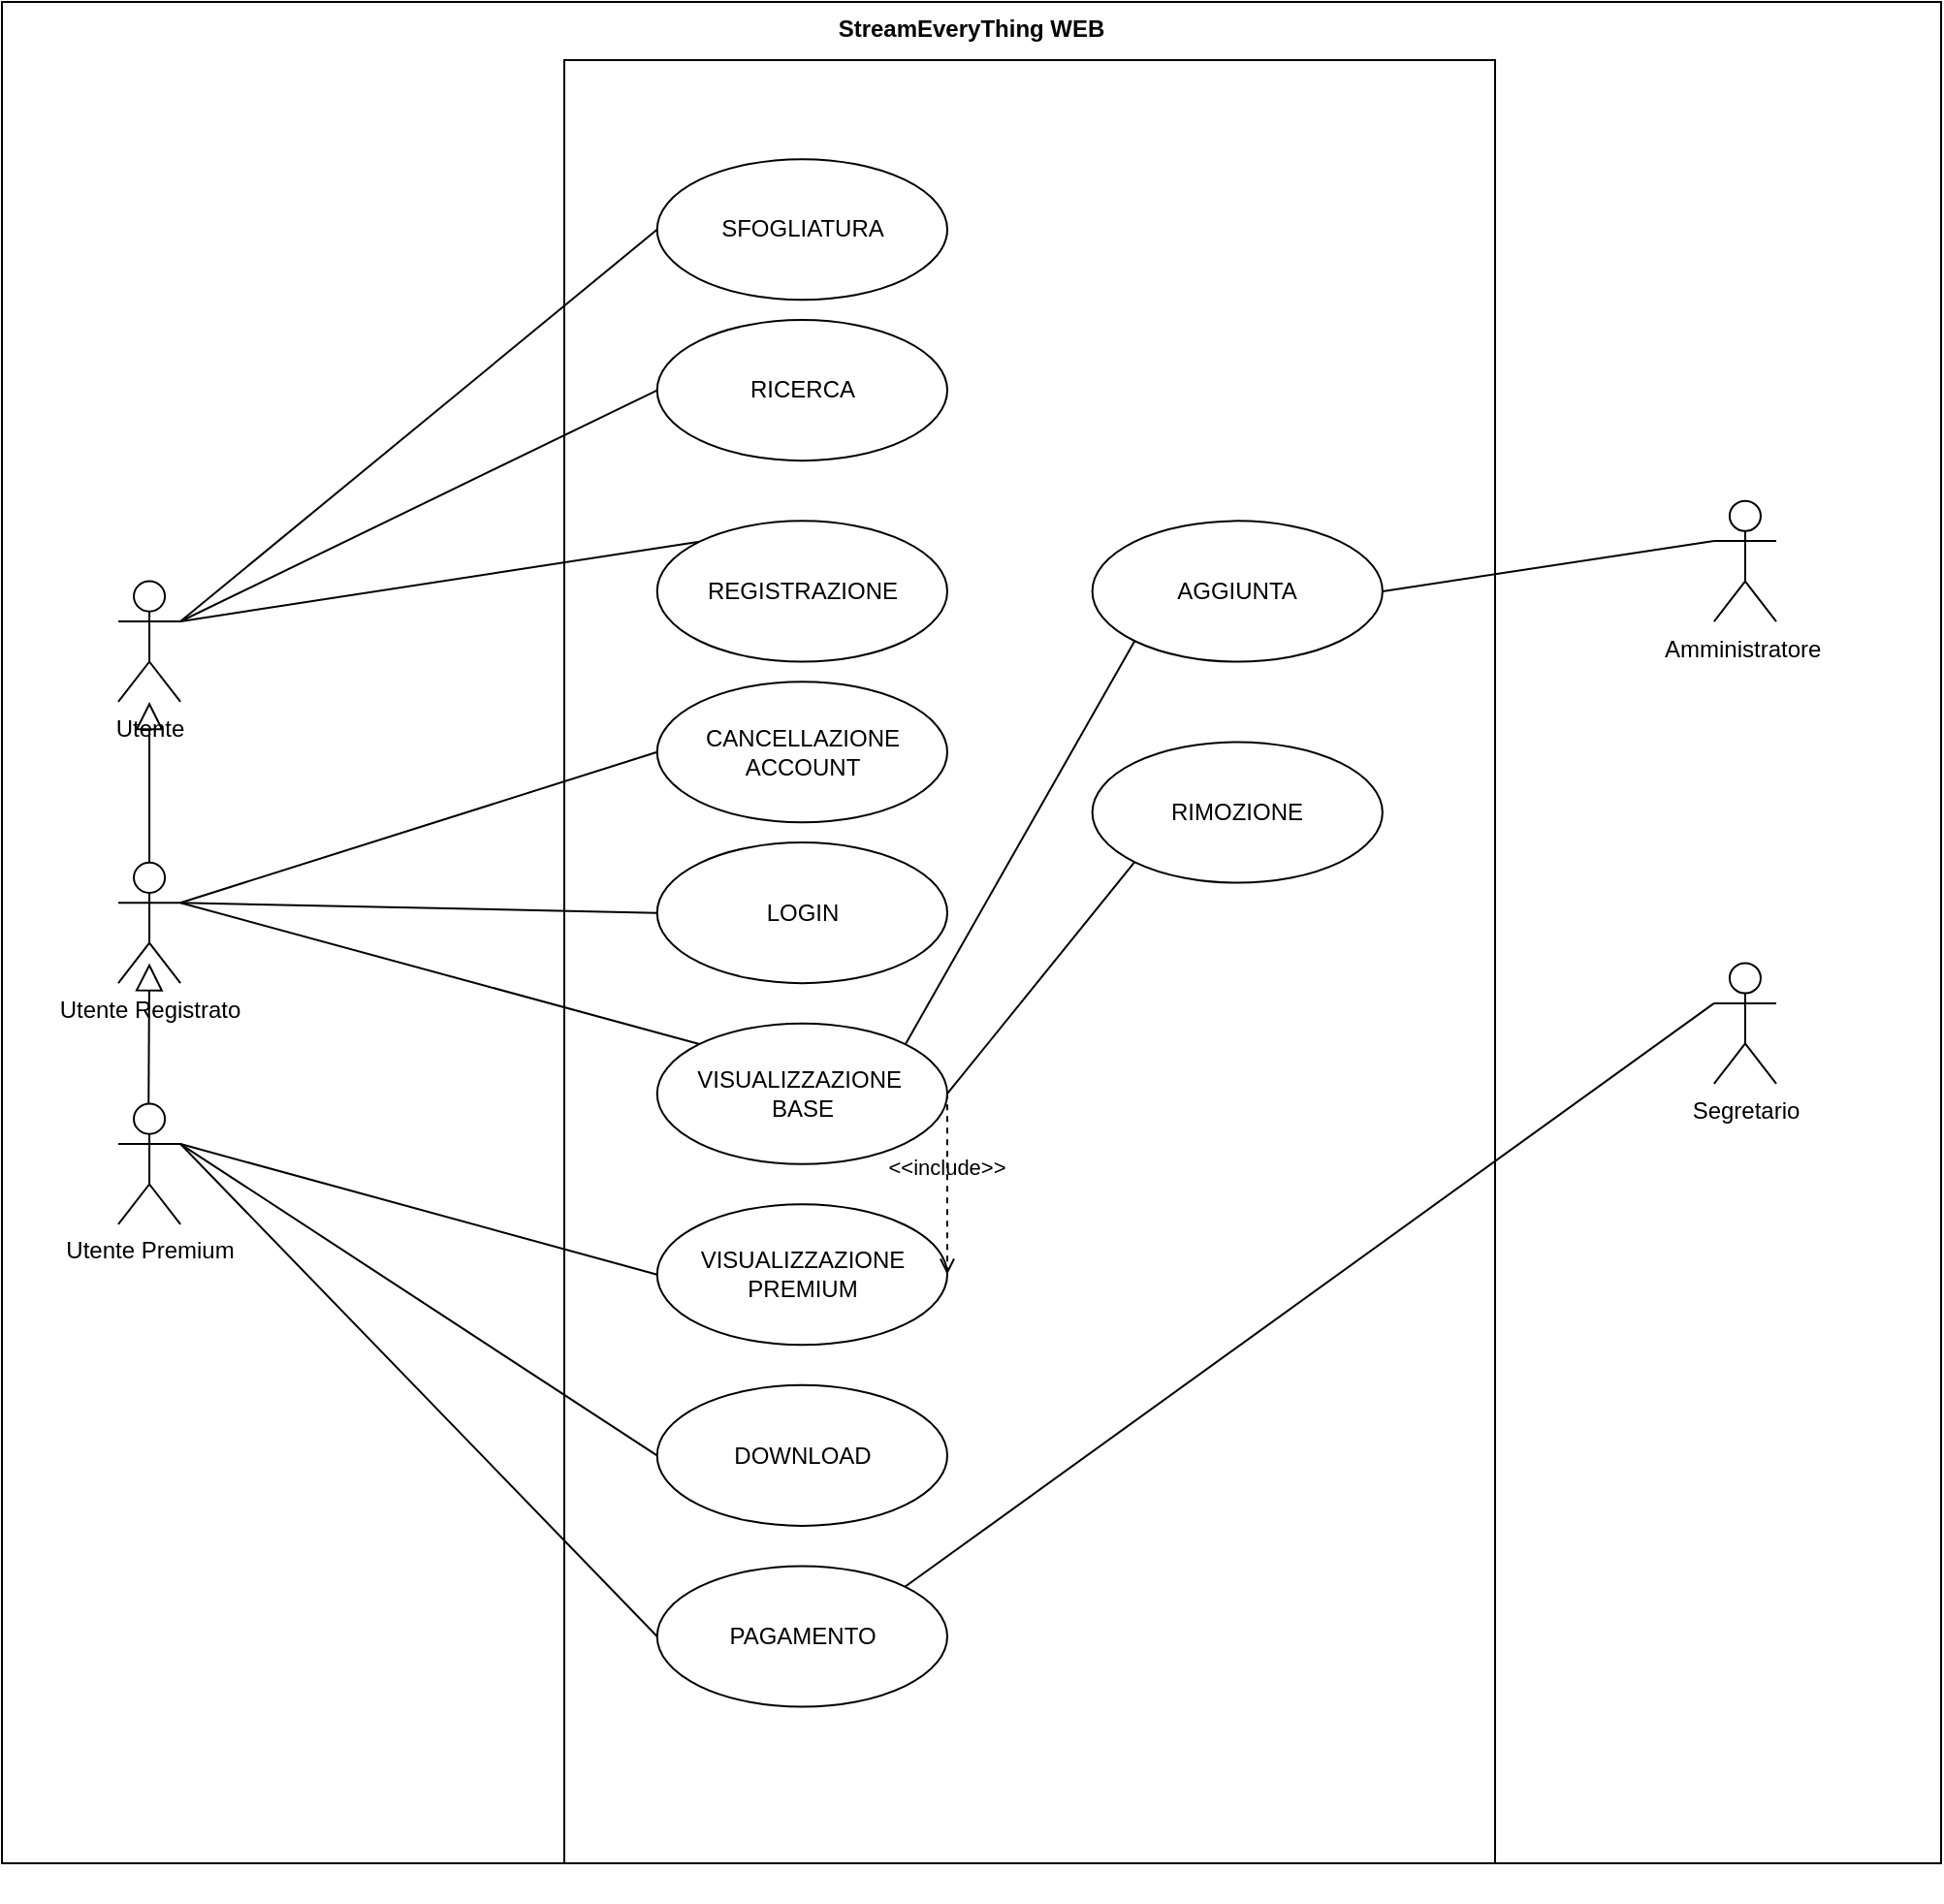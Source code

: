 <mxfile>
    <diagram id="11KYIz2wfZRPv0BPyxRQ" name="Page-1">
        <mxGraphModel dx="986" dy="614" grid="1" gridSize="10" guides="1" tooltips="1" connect="1" arrows="1" fold="1" page="1" pageScale="1" pageWidth="850" pageHeight="1100" math="0" shadow="0">
            <root>
                <mxCell id="0"/>
                <mxCell id="1" parent="0"/>
                <mxCell id="57" value="" style="group" parent="1" vertex="1" connectable="0">
                    <mxGeometry x="25" y="120" width="940" height="930" as="geometry"/>
                </mxCell>
                <mxCell id="21" value="StreamEveryThing WEB&lt;br&gt;" style="shape=rect;html=1;verticalAlign=top;fontStyle=1;whiteSpace=wrap;align=center;shadow=0;" parent="57" vertex="1">
                    <mxGeometry x="-60" y="-50" width="1000" height="960" as="geometry"/>
                </mxCell>
                <mxCell id="58" value="" style="shape=rect;html=1;verticalAlign=top;fontStyle=1;whiteSpace=wrap;align=center;shadow=0;" parent="57" vertex="1">
                    <mxGeometry x="230" y="-20" width="480" height="930" as="geometry"/>
                </mxCell>
                <mxCell id="4" value="Amministratore&amp;nbsp;" style="shape=umlActor;html=1;verticalLabelPosition=bottom;verticalAlign=top;align=center;shadow=0;" parent="57" vertex="1">
                    <mxGeometry x="822.938" y="207.317" width="32.062" height="62.195" as="geometry"/>
                </mxCell>
                <mxCell id="3" value="Segretario" style="shape=umlActor;html=1;verticalLabelPosition=bottom;verticalAlign=top;align=center;" parent="57" vertex="1">
                    <mxGeometry x="822.938" y="445.732" width="32.062" height="62.195" as="geometry"/>
                </mxCell>
                <mxCell id="14" value="AGGIUNTA" style="ellipse;whiteSpace=wrap;html=1;" parent="57" vertex="1">
                    <mxGeometry x="502.313" y="217.683" width="149.625" height="72.561" as="geometry"/>
                </mxCell>
                <mxCell id="15" value="RIMOZIONE" style="ellipse;whiteSpace=wrap;html=1;" parent="57" vertex="1">
                    <mxGeometry x="502.313" y="331.707" width="149.625" height="72.561" as="geometry"/>
                </mxCell>
                <mxCell id="48" value="" style="edgeStyle=none;html=1;endArrow=none;verticalAlign=bottom;entryX=0;entryY=0.333;entryDx=0;entryDy=0;entryPerimeter=0;exitX=1;exitY=0;exitDx=0;exitDy=0;" parent="57" source="16" target="3" edge="1">
                    <mxGeometry width="160" relative="1" as="geometry">
                        <mxPoint x="299.25" y="621.951" as="sourcePoint"/>
                        <mxPoint x="470.25" y="621.951" as="targetPoint"/>
                    </mxGeometry>
                </mxCell>
                <mxCell id="49" value="" style="edgeStyle=none;html=1;endArrow=none;verticalAlign=bottom;entryX=0;entryY=0.333;entryDx=0;entryDy=0;entryPerimeter=0;exitX=1;exitY=0.5;exitDx=0;exitDy=0;" parent="57" source="14" target="4" edge="1">
                    <mxGeometry width="160" relative="1" as="geometry">
                        <mxPoint x="245.813" y="456.098" as="sourcePoint"/>
                        <mxPoint x="416.813" y="456.098" as="targetPoint"/>
                    </mxGeometry>
                </mxCell>
                <mxCell id="2" value="Utente" style="shape=umlActor;html=1;verticalLabelPosition=bottom;verticalAlign=top;align=center;container=0;" parent="57" vertex="1">
                    <mxGeometry y="248.78" width="32.062" height="62.195" as="geometry"/>
                </mxCell>
                <mxCell id="6" value="RICERCA" style="ellipse;whiteSpace=wrap;html=1;container=0;" parent="57" vertex="1">
                    <mxGeometry x="277.875" y="114.024" width="149.625" height="72.561" as="geometry"/>
                </mxCell>
                <mxCell id="7" value="REGISTRAZIONE" style="ellipse;whiteSpace=wrap;html=1;container=0;" parent="57" vertex="1">
                    <mxGeometry x="277.875" y="217.683" width="149.625" height="72.561" as="geometry"/>
                </mxCell>
                <mxCell id="8" value="SFOGLIATURA" style="ellipse;whiteSpace=wrap;html=1;container=0;" parent="57" vertex="1">
                    <mxGeometry x="277.875" y="31.098" width="149.625" height="72.561" as="geometry"/>
                </mxCell>
                <mxCell id="9" value="LOGIN" style="ellipse;whiteSpace=wrap;html=1;container=0;" parent="57" vertex="1">
                    <mxGeometry x="277.875" y="383.537" width="149.625" height="72.561" as="geometry"/>
                </mxCell>
                <mxCell id="13" value="DOWNLOAD" style="ellipse;whiteSpace=wrap;html=1;container=0;" parent="57" vertex="1">
                    <mxGeometry x="277.875" y="663.415" width="149.625" height="72.561" as="geometry"/>
                </mxCell>
                <mxCell id="16" value="PAGAMENTO" style="ellipse;whiteSpace=wrap;html=1;container=0;" parent="57" vertex="1">
                    <mxGeometry x="277.875" y="756.707" width="149.625" height="72.561" as="geometry"/>
                </mxCell>
                <mxCell id="32" value="Utente Premium" style="shape=umlActor;html=1;verticalLabelPosition=bottom;verticalAlign=top;align=center;container=0;" parent="57" vertex="1">
                    <mxGeometry y="518.293" width="32.062" height="62.195" as="geometry"/>
                </mxCell>
                <mxCell id="11" value="VISUALIZZAZIONE&amp;nbsp;&lt;br&gt;BASE" style="ellipse;whiteSpace=wrap;html=1;container=0;" parent="57" vertex="1">
                    <mxGeometry x="277.875" y="476.829" width="149.625" height="72.561" as="geometry"/>
                </mxCell>
                <mxCell id="12" value="VISUALIZZAZIONE&lt;br&gt;PREMIUM" style="ellipse;whiteSpace=wrap;html=1;container=0;" parent="57" vertex="1">
                    <mxGeometry x="277.875" y="570.122" width="149.625" height="72.561" as="geometry"/>
                </mxCell>
                <mxCell id="33" value="" style="edgeStyle=none;html=1;endArrow=block;endFill=0;endSize=12;verticalAlign=bottom;exitX=0.5;exitY=0;exitDx=0;exitDy=0;exitPerimeter=0;" parent="57" source="34" target="2" edge="1">
                    <mxGeometry width="160" relative="1" as="geometry">
                        <mxPoint x="138.938" y="435.366" as="sourcePoint"/>
                        <mxPoint x="224.438" y="362.805" as="targetPoint"/>
                    </mxGeometry>
                </mxCell>
                <mxCell id="34" value="Utente Registrato" style="shape=umlActor;html=1;verticalLabelPosition=bottom;verticalAlign=top;align=center;container=0;" parent="57" vertex="1">
                    <mxGeometry y="393.902" width="32.062" height="62.195" as="geometry"/>
                </mxCell>
                <mxCell id="35" value="" style="edgeStyle=none;html=1;endArrow=block;endFill=0;endSize=12;verticalAlign=bottom;exitX=0.5;exitY=0;exitDx=0;exitDy=0;exitPerimeter=0;" parent="57" edge="1">
                    <mxGeometry width="160" relative="1" as="geometry">
                        <mxPoint x="15.625" y="518.293" as="sourcePoint"/>
                        <mxPoint x="16.031" y="445.732" as="targetPoint"/>
                    </mxGeometry>
                </mxCell>
                <mxCell id="36" value="" style="edgeStyle=none;html=1;endArrow=none;verticalAlign=bottom;entryX=0;entryY=0.5;entryDx=0;entryDy=0;exitX=1;exitY=0.333;exitDx=0;exitDy=0;exitPerimeter=0;" parent="57" source="2" target="8" edge="1">
                    <mxGeometry width="160" relative="1" as="geometry">
                        <mxPoint x="64.125" y="300.61" as="sourcePoint"/>
                        <mxPoint x="235.125" y="300.61" as="targetPoint"/>
                        <Array as="points"/>
                    </mxGeometry>
                </mxCell>
                <mxCell id="37" value="" style="edgeStyle=none;html=1;endArrow=none;verticalAlign=bottom;exitX=1;exitY=0.333;exitDx=0;exitDy=0;exitPerimeter=0;entryX=0;entryY=0.5;entryDx=0;entryDy=0;" parent="57" source="2" target="6" edge="1">
                    <mxGeometry width="160" relative="1" as="geometry">
                        <mxPoint x="21.375" y="196.951" as="sourcePoint"/>
                        <mxPoint x="256.5" y="207.317" as="targetPoint"/>
                        <Array as="points"/>
                    </mxGeometry>
                </mxCell>
                <mxCell id="38" value="" style="edgeStyle=none;html=1;endArrow=none;verticalAlign=bottom;exitX=1;exitY=0.333;exitDx=0;exitDy=0;exitPerimeter=0;entryX=0;entryY=0;entryDx=0;entryDy=0;" parent="57" source="2" target="7" edge="1">
                    <mxGeometry width="160" relative="1" as="geometry">
                        <mxPoint x="32.062" y="124.39" as="sourcePoint"/>
                        <mxPoint x="277.875" y="222.866" as="targetPoint"/>
                        <Array as="points"/>
                    </mxGeometry>
                </mxCell>
                <mxCell id="39" value="" style="edgeStyle=none;html=1;endArrow=none;verticalAlign=bottom;exitX=1;exitY=0.333;exitDx=0;exitDy=0;exitPerimeter=0;entryX=0;entryY=0.5;entryDx=0;entryDy=0;" parent="57" source="34" target="9" edge="1">
                    <mxGeometry width="160" relative="1" as="geometry">
                        <mxPoint x="10.153" y="404.268" as="sourcePoint"/>
                        <mxPoint x="277.878" y="425.26" as="targetPoint"/>
                        <Array as="points"/>
                    </mxGeometry>
                </mxCell>
                <mxCell id="40" value="" style="edgeStyle=none;html=1;endArrow=none;verticalAlign=bottom;exitX=1;exitY=0.333;exitDx=0;exitDy=0;exitPerimeter=0;entryX=0;entryY=0;entryDx=0;entryDy=0;" parent="57" source="34" target="11" edge="1">
                    <mxGeometry width="160" relative="1" as="geometry">
                        <mxPoint x="42.75" y="425" as="sourcePoint"/>
                        <mxPoint x="288.562" y="430.183" as="targetPoint"/>
                        <Array as="points"/>
                    </mxGeometry>
                </mxCell>
                <mxCell id="41" value="" style="edgeStyle=none;html=1;endArrow=none;verticalAlign=bottom;exitX=1;exitY=0.333;exitDx=0;exitDy=0;exitPerimeter=0;entryX=0;entryY=0.5;entryDx=0;entryDy=0;" parent="57" target="12" edge="1">
                    <mxGeometry width="160" relative="1" as="geometry">
                        <mxPoint x="32.062" y="539.024" as="sourcePoint"/>
                        <mxPoint x="299.787" y="611.846" as="targetPoint"/>
                        <Array as="points"/>
                    </mxGeometry>
                </mxCell>
                <mxCell id="42" value="" style="edgeStyle=none;html=1;endArrow=none;verticalAlign=bottom;entryX=0;entryY=0.5;entryDx=0;entryDy=0;" parent="57" target="13" edge="1">
                    <mxGeometry width="160" relative="1" as="geometry">
                        <mxPoint x="32.062" y="539.024" as="sourcePoint"/>
                        <mxPoint x="288.562" y="616.768" as="targetPoint"/>
                        <Array as="points"/>
                    </mxGeometry>
                </mxCell>
                <mxCell id="43" value="" style="edgeStyle=none;html=1;endArrow=none;verticalAlign=bottom;exitX=1;exitY=0.333;exitDx=0;exitDy=0;exitPerimeter=0;entryX=0;entryY=0.5;entryDx=0;entryDy=0;" parent="57" source="32" edge="1">
                    <mxGeometry width="160" relative="1" as="geometry">
                        <mxPoint x="32.062" y="725.61" as="sourcePoint"/>
                        <mxPoint x="277.875" y="792.988" as="targetPoint"/>
                        <Array as="points"/>
                    </mxGeometry>
                </mxCell>
                <mxCell id="51" value="CANCELLAZIONE ACCOUNT" style="ellipse;whiteSpace=wrap;html=1;container=0;" parent="57" vertex="1">
                    <mxGeometry x="277.875" y="300.61" width="149.625" height="72.561" as="geometry"/>
                </mxCell>
                <mxCell id="52" value="" style="edgeStyle=none;html=1;endArrow=none;verticalAlign=bottom;entryX=0;entryY=0.5;entryDx=0;entryDy=0;" parent="57" target="51" edge="1">
                    <mxGeometry width="160" relative="1" as="geometry">
                        <mxPoint x="32.062" y="414.634" as="sourcePoint"/>
                        <mxPoint x="374.063" y="383.537" as="targetPoint"/>
                    </mxGeometry>
                </mxCell>
                <mxCell id="53" value="&amp;lt;&amp;lt;include&amp;gt;&amp;gt;" style="edgeStyle=none;html=1;endArrow=open;verticalAlign=bottom;dashed=1;labelBackgroundColor=none;entryX=1;entryY=0.5;entryDx=0;entryDy=0;" parent="57" target="12" edge="1">
                    <mxGeometry width="160" relative="1" as="geometry">
                        <mxPoint x="427.5" y="512.591" as="sourcePoint"/>
                        <mxPoint x="598.5" y="512.591" as="targetPoint"/>
                    </mxGeometry>
                </mxCell>
                <mxCell id="54" value="" style="edgeStyle=none;html=1;endArrow=none;verticalAlign=bottom;entryX=0;entryY=1;entryDx=0;entryDy=0;" parent="57" target="14" edge="1">
                    <mxGeometry width="160" relative="1" as="geometry">
                        <mxPoint x="406.125" y="487.195" as="sourcePoint"/>
                        <mxPoint x="577.125" y="487.195" as="targetPoint"/>
                    </mxGeometry>
                </mxCell>
                <mxCell id="55" value="" style="edgeStyle=none;html=1;endArrow=none;verticalAlign=bottom;entryX=0;entryY=1;entryDx=0;entryDy=0;exitX=1;exitY=0.5;exitDx=0;exitDy=0;" parent="57" source="11" target="15" edge="1">
                    <mxGeometry width="160" relative="1" as="geometry">
                        <mxPoint x="416.813" y="497.561" as="sourcePoint"/>
                        <mxPoint x="534.375" y="404.268" as="targetPoint"/>
                    </mxGeometry>
                </mxCell>
            </root>
        </mxGraphModel>
    </diagram>
</mxfile>
